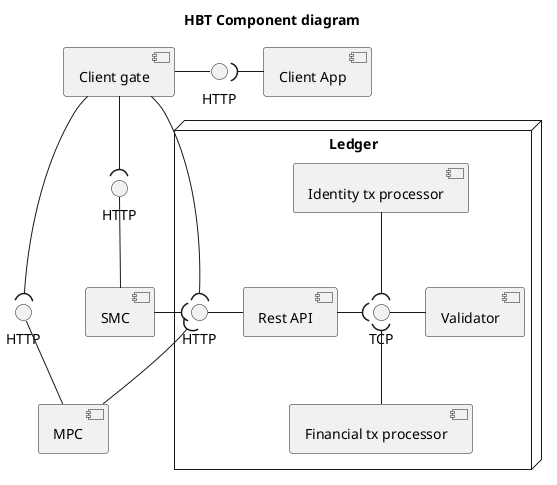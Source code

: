 @startuml

title HBT Component diagram

 
node "Ledger" {
    [Validator] as val
    [Financial tx processor] as financial
    [Identity tx processor] as identity
    [Rest API] as rest
    interface TCP as ival
    interface HTTP as irest
}

val -left- ival
financial -up-( ival
identity -down-(ival
rest -right( ival
rest -left- irest

[SMC]
interface HTTP as ismc
SMC -up- ismc
SMC -right( irest

[MPC]
interface HTTP as impc
MPC -up- impc
MPC -up-( irest

[Client gate] as gate
interface HTTP as igate
gate -right- igate
gate -right-( irest
gate --( impc
gate --( ismc

[Client App] as capp
capp -left-( igate

@enduml